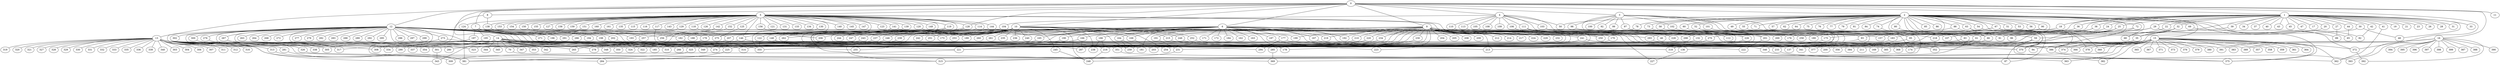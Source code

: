 
graph graphname {
    0 -- 1
0 -- 2
0 -- 3
0 -- 4
0 -- 5
0 -- 6
0 -- 7
0 -- 8
0 -- 9
0 -- 10
0 -- 11
0 -- 12
0 -- 13
0 -- 14
0 -- 15
0 -- 16
0 -- 128
0 -- 372
1 -- 17
1 -- 18
1 -- 19
1 -- 20
1 -- 21
1 -- 22
1 -- 23
1 -- 24
1 -- 25
1 -- 26
1 -- 27
1 -- 28
1 -- 29
1 -- 30
1 -- 31
1 -- 32
1 -- 33
1 -- 34
1 -- 35
1 -- 36
1 -- 37
1 -- 38
1 -- 39
1 -- 40
1 -- 41
1 -- 42
1 -- 43
1 -- 44
1 -- 45
1 -- 46
1 -- 47
1 -- 48
1 -- 270
2 -- 49
2 -- 50
2 -- 51
2 -- 52
2 -- 53
2 -- 54
2 -- 55
2 -- 56
2 -- 57
2 -- 58
2 -- 59
2 -- 60
2 -- 61
2 -- 62
2 -- 63
2 -- 64
2 -- 65
2 -- 66
2 -- 67
2 -- 68
2 -- 69
2 -- 70
2 -- 71
2 -- 72
2 -- 73
2 -- 74
2 -- 75
2 -- 76
2 -- 77
2 -- 78
2 -- 79
2 -- 80
2 -- 81
2 -- 82
2 -- 83
2 -- 84
2 -- 85
2 -- 86
2 -- 87
2 -- 88
2 -- 89
2 -- 90
2 -- 91
2 -- 370
3 -- 96
3 -- 98
3 -- 99
3 -- 100
3 -- 101
3 -- 102
3 -- 97
3 -- 92
3 -- 93
3 -- 94
3 -- 95
4 -- 103
4 -- 104
4 -- 105
4 -- 106
4 -- 107
4 -- 108
4 -- 109
4 -- 110
4 -- 111
4 -- 112
4 -- 113
4 -- 50
5 -- 128
5 -- 130
5 -- 131
5 -- 132
5 -- 133
5 -- 134
5 -- 129
5 -- 136
5 -- 137
5 -- 138
5 -- 139
5 -- 140
5 -- 141
5 -- 142
5 -- 143
5 -- 144
5 -- 145
5 -- 146
5 -- 147
5 -- 148
5 -- 149
5 -- 150
5 -- 151
5 -- 152
5 -- 153
5 -- 154
5 -- 155
5 -- 156
5 -- 157
5 -- 158
5 -- 159
5 -- 160
5 -- 161
5 -- 135
5 -- 114
5 -- 115
5 -- 116
5 -- 117
5 -- 118
5 -- 119
5 -- 120
5 -- 121
5 -- 122
5 -- 123
5 -- 124
5 -- 125
5 -- 126
5 -- 127
6 -- 162
6 -- 163
6 -- 164
6 -- 165
6 -- 166
6 -- 167
6 -- 168
6 -- 169
6 -- 170
6 -- 171
6 -- 172
6 -- 173
6 -- 174
6 -- 175
6 -- 176
6 -- 177
6 -- 178
6 -- 179
6 -- 180
6 -- 181
6 -- 182
6 -- 183
6 -- 184
6 -- 185
6 -- 186
6 -- 187
6 -- 188
6 -- 189
6 -- 190
6 -- 191
6 -- 192
7 -- 193
7 -- 194
7 -- 195
7 -- 196
7 -- 197
7 -- 198
7 -- 199
7 -- 200
7 -- 201
7 -- 202
7 -- 182
8 -- 308
8 -- 138
9 -- 203
9 -- 204
9 -- 205
9 -- 206
9 -- 207
9 -- 208
9 -- 209
9 -- 210
9 -- 211
9 -- 212
9 -- 213
9 -- 214
9 -- 215
9 -- 216
9 -- 217
9 -- 218
9 -- 219
9 -- 220
9 -- 221
9 -- 222
9 -- 223
9 -- 224
9 -- 225
9 -- 226
9 -- 227
9 -- 228
9 -- 229
9 -- 230
9 -- 231
9 -- 232
9 -- 233
9 -- 234
9 -- 192
10 -- 256
10 -- 258
10 -- 259
10 -- 260
10 -- 261
10 -- 262
10 -- 257
10 -- 235
10 -- 236
10 -- 237
10 -- 238
10 -- 239
10 -- 240
10 -- 241
10 -- 242
10 -- 243
10 -- 244
10 -- 245
10 -- 246
10 -- 247
10 -- 248
10 -- 249
10 -- 250
10 -- 251
10 -- 252
10 -- 253
10 -- 254
10 -- 255
12 -- 263
12 -- 264
12 -- 265
12 -- 266
12 -- 267
12 -- 268
12 -- 269
12 -- 270
12 -- 271
12 -- 272
12 -- 273
12 -- 274
12 -- 275
12 -- 276
12 -- 277
12 -- 278
12 -- 279
12 -- 280
12 -- 281
12 -- 282
12 -- 283
12 -- 284
12 -- 285
12 -- 286
12 -- 287
12 -- 288
12 -- 289
12 -- 290
12 -- 291
12 -- 292
12 -- 293
12 -- 294
12 -- 295
12 -- 296
12 -- 297
12 -- 298
12 -- 299
12 -- 300
12 -- 301
12 -- 302
12 -- 46
12 -- 343
13 -- 303
13 -- 304
13 -- 305
13 -- 306
13 -- 307
13 -- 308
13 -- 309
13 -- 310
13 -- 311
13 -- 312
13 -- 313
13 -- 314
13 -- 315
13 -- 316
13 -- 317
13 -- 318
13 -- 319
13 -- 320
13 -- 321
13 -- 322
13 -- 323
13 -- 324
13 -- 325
13 -- 326
13 -- 327
13 -- 328
13 -- 329
13 -- 330
13 -- 331
13 -- 332
13 -- 333
13 -- 334
13 -- 335
13 -- 336
13 -- 337
13 -- 338
13 -- 339
13 -- 340
13 -- 70
14 -- 352
14 -- 354
14 -- 355
14 -- 353
14 -- 341
14 -- 342
14 -- 343
14 -- 344
14 -- 345
14 -- 346
14 -- 347
14 -- 348
14 -- 349
14 -- 350
14 -- 351
14 -- 185
14 -- 70
15 -- 384
15 -- 386
15 -- 385
15 -- 356
15 -- 357
15 -- 358
15 -- 359
15 -- 360
15 -- 361
15 -- 362
15 -- 363
15 -- 364
15 -- 365
15 -- 366
15 -- 367
15 -- 368
15 -- 369
15 -- 370
15 -- 371
15 -- 372
15 -- 373
15 -- 374
15 -- 375
15 -- 376
15 -- 377
15 -- 378
15 -- 379
15 -- 380
15 -- 381
15 -- 382
15 -- 383
16 -- 387
16 -- 388
16 -- 389
16 -- 390
16 -- 391
16 -- 392
16 -- 393
16 -- 394
16 -- 395
16 -- 396
16 -- 397
16 -- 398
16 -- 399
16 -- 362
16 -- 174
18 -- 275
20 -- 218
22 -- 178
24 -- 157
25 -- 352
25 -- 61
25 -- 183
27 -- 89
29 -- 375
29 -- 96
29 -- 269
30 -- 48
30 -- 59
32 -- 35
32 -- 175
32 -- 68
35 -- 94
35 -- 341
36 -- 298
38 -- 180
38 -- 346
39 -- 374
41 -- 362
42 -- 82
44 -- 65
49 -- 259
52 -- 318
52 -- 201
54 -- 87
55 -- 294
58 -- 325
59 -- 375
59 -- 169
59 -- 200
60 -- 287
61 -- 377
61 -- 355
61 -- 248
61 -- 137
63 -- 370
63 -- 66
66 -- 211
67 -- 386
67 -- 360
67 -- 93
67 -- 258
67 -- 378
69 -- 372
70 -- 87
71 -- 315
72 -- 107
72 -- 386
73 -- 226
74 -- 95
78 -- 199
80 -- 83
83 -- 136
83 -- 366
88 -- 176
88 -- 91
90 -- 293
93 -- 285
95 -- 377
97 -- 132
98 -- 322
99 -- 170
101 -- 174
102 -- 201
103 -- 137
103 -- 112
104 -- 122
104 -- 219
105 -- 355
106 -- 241
106 -- 228
110 -- 317
111 -- 377
111 -- 250
113 -- 323
114 -- 168
114 -- 377
117 -- 274
118 -- 207
119 -- 374
119 -- 148
120 -- 189
122 -- 355
124 -- 381
125 -- 275
127 -- 179
128 -- 244
128 -- 369
129 -- 193
130 -- 355
132 -- 351
136 -- 227
138 -- 257
138 -- 188
138 -- 256
139 -- 262
141 -- 173
141 -- 182
141 -- 146
141 -- 262
142 -- 286
142 -- 256
144 -- 215
144 -- 247
146 -- 265
146 -- 178
148 -- 255
148 -- 216
148 -- 221
150 -- 182
151 -- 291
152 -- 278
156 -- 206
164 -- 181
164 -- 259
165 -- 305
166 -- 221
166 -- 287
167 -- 368
168 -- 203
170 -- 213
175 -- 314
177 -- 386
177 -- 294
179 -- 348
182 -- 225
183 -- 233
186 -- 216
186 -- 238
187 -- 223
190 -- 266
191 -- 231
195 -- 290
197 -- 308
198 -- 259
201 -- 222
202 -- 213
207 -- 324
210 -- 334
215 -- 356
216 -- 248
218 -- 352
220 -- 349
220 -- 337
221 -- 309
225 -- 284
226 -- 310
230 -- 254
231 -- 315
233 -- 382
234 -- 274
237 -- 278
239 -- 315
239 -- 274
241 -- 324
241 -- 391
243 -- 301
245 -- 248
246 -- 350
249 -- 384
252 -- 385
257 -- 280
267 -- 354
270 -- 318
271 -- 370
273 -- 338
273 -- 377
276 -- 317
281 -- 381
285 -- 369
293 -- 389
300 -- 305
301 -- 343
313 -- 381
325 -- 381
326 -- 375
346 -- 363
351 -- 362
372 -- 392
386 -- 393

}
